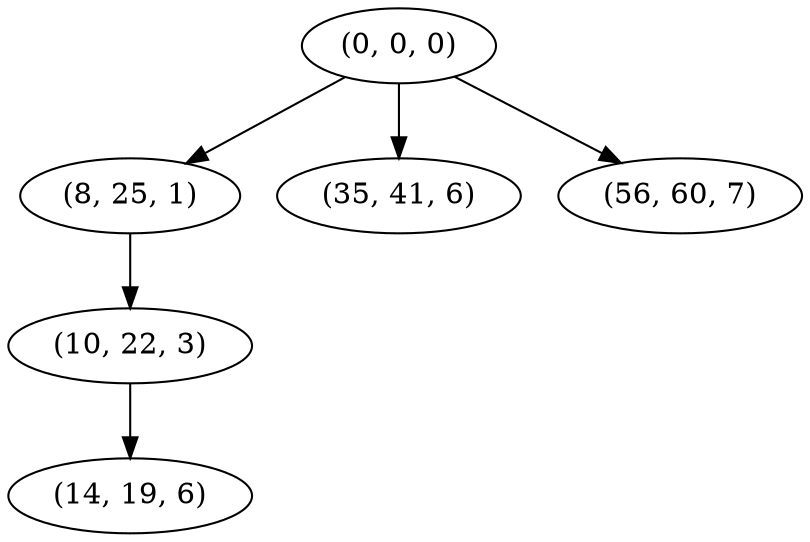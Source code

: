 digraph tree {
    "(0, 0, 0)";
    "(8, 25, 1)";
    "(10, 22, 3)";
    "(14, 19, 6)";
    "(35, 41, 6)";
    "(56, 60, 7)";
    "(0, 0, 0)" -> "(8, 25, 1)";
    "(0, 0, 0)" -> "(35, 41, 6)";
    "(0, 0, 0)" -> "(56, 60, 7)";
    "(8, 25, 1)" -> "(10, 22, 3)";
    "(10, 22, 3)" -> "(14, 19, 6)";
}
